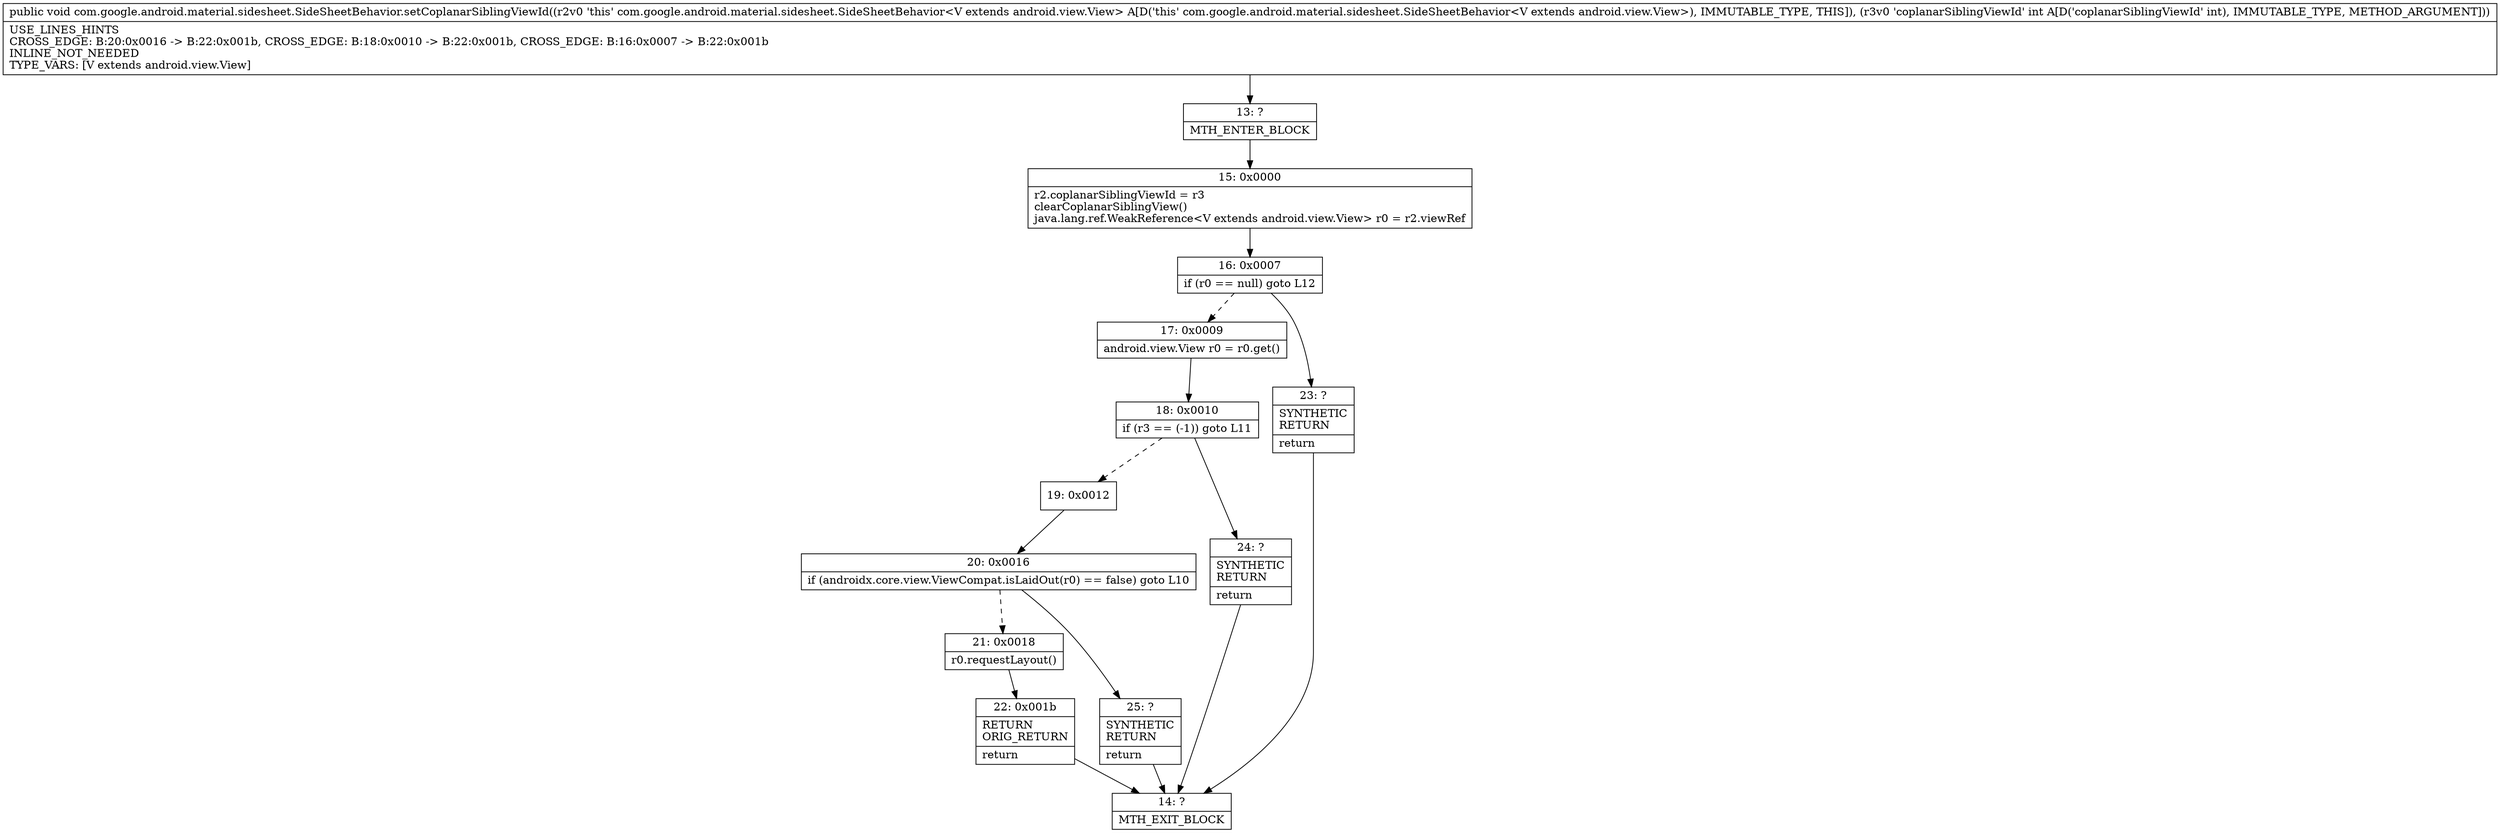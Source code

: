 digraph "CFG forcom.google.android.material.sidesheet.SideSheetBehavior.setCoplanarSiblingViewId(I)V" {
Node_13 [shape=record,label="{13\:\ ?|MTH_ENTER_BLOCK\l}"];
Node_15 [shape=record,label="{15\:\ 0x0000|r2.coplanarSiblingViewId = r3\lclearCoplanarSiblingView()\ljava.lang.ref.WeakReference\<V extends android.view.View\> r0 = r2.viewRef\l}"];
Node_16 [shape=record,label="{16\:\ 0x0007|if (r0 == null) goto L12\l}"];
Node_17 [shape=record,label="{17\:\ 0x0009|android.view.View r0 = r0.get()\l}"];
Node_18 [shape=record,label="{18\:\ 0x0010|if (r3 == (\-1)) goto L11\l}"];
Node_19 [shape=record,label="{19\:\ 0x0012}"];
Node_20 [shape=record,label="{20\:\ 0x0016|if (androidx.core.view.ViewCompat.isLaidOut(r0) == false) goto L10\l}"];
Node_21 [shape=record,label="{21\:\ 0x0018|r0.requestLayout()\l}"];
Node_22 [shape=record,label="{22\:\ 0x001b|RETURN\lORIG_RETURN\l|return\l}"];
Node_14 [shape=record,label="{14\:\ ?|MTH_EXIT_BLOCK\l}"];
Node_25 [shape=record,label="{25\:\ ?|SYNTHETIC\lRETURN\l|return\l}"];
Node_24 [shape=record,label="{24\:\ ?|SYNTHETIC\lRETURN\l|return\l}"];
Node_23 [shape=record,label="{23\:\ ?|SYNTHETIC\lRETURN\l|return\l}"];
MethodNode[shape=record,label="{public void com.google.android.material.sidesheet.SideSheetBehavior.setCoplanarSiblingViewId((r2v0 'this' com.google.android.material.sidesheet.SideSheetBehavior\<V extends android.view.View\> A[D('this' com.google.android.material.sidesheet.SideSheetBehavior\<V extends android.view.View\>), IMMUTABLE_TYPE, THIS]), (r3v0 'coplanarSiblingViewId' int A[D('coplanarSiblingViewId' int), IMMUTABLE_TYPE, METHOD_ARGUMENT]))  | USE_LINES_HINTS\lCROSS_EDGE: B:20:0x0016 \-\> B:22:0x001b, CROSS_EDGE: B:18:0x0010 \-\> B:22:0x001b, CROSS_EDGE: B:16:0x0007 \-\> B:22:0x001b\lINLINE_NOT_NEEDED\lTYPE_VARS: [V extends android.view.View]\l}"];
MethodNode -> Node_13;Node_13 -> Node_15;
Node_15 -> Node_16;
Node_16 -> Node_17[style=dashed];
Node_16 -> Node_23;
Node_17 -> Node_18;
Node_18 -> Node_19[style=dashed];
Node_18 -> Node_24;
Node_19 -> Node_20;
Node_20 -> Node_21[style=dashed];
Node_20 -> Node_25;
Node_21 -> Node_22;
Node_22 -> Node_14;
Node_25 -> Node_14;
Node_24 -> Node_14;
Node_23 -> Node_14;
}

